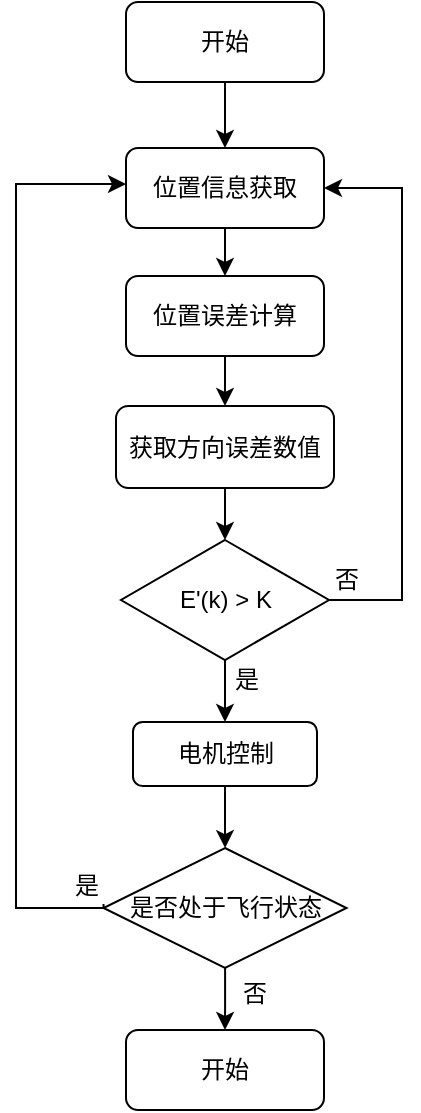 <mxfile version="21.2.9" type="github">
  <diagram name="第 1 页" id="9OrJIm6wF2TV6QOECNAh">
    <mxGraphModel dx="1502" dy="575" grid="0" gridSize="10" guides="1" tooltips="1" connect="1" arrows="1" fold="1" page="1" pageScale="1" pageWidth="827" pageHeight="1169" math="0" shadow="0">
      <root>
        <mxCell id="0" />
        <mxCell id="1" parent="0" />
        <mxCell id="SBV5XQA6pVJFltZDel4b-3" value="" style="edgeStyle=orthogonalEdgeStyle;rounded=0;orthogonalLoop=1;jettySize=auto;html=1;" parent="1" source="SBV5XQA6pVJFltZDel4b-1" target="SBV5XQA6pVJFltZDel4b-2" edge="1">
          <mxGeometry relative="1" as="geometry" />
        </mxCell>
        <mxCell id="SBV5XQA6pVJFltZDel4b-1" value="开始" style="rounded=1;whiteSpace=wrap;html=1;" parent="1" vertex="1">
          <mxGeometry x="391" y="99" width="99" height="40" as="geometry" />
        </mxCell>
        <mxCell id="SBV5XQA6pVJFltZDel4b-5" value="" style="edgeStyle=orthogonalEdgeStyle;rounded=0;orthogonalLoop=1;jettySize=auto;html=1;" parent="1" source="SBV5XQA6pVJFltZDel4b-2" target="SBV5XQA6pVJFltZDel4b-4" edge="1">
          <mxGeometry relative="1" as="geometry" />
        </mxCell>
        <mxCell id="SBV5XQA6pVJFltZDel4b-2" value="位置信息获取" style="rounded=1;whiteSpace=wrap;html=1;" parent="1" vertex="1">
          <mxGeometry x="391" y="172" width="99" height="40" as="geometry" />
        </mxCell>
        <mxCell id="SBV5XQA6pVJFltZDel4b-7" value="" style="edgeStyle=orthogonalEdgeStyle;rounded=0;orthogonalLoop=1;jettySize=auto;html=1;" parent="1" source="SBV5XQA6pVJFltZDel4b-4" target="SBV5XQA6pVJFltZDel4b-6" edge="1">
          <mxGeometry relative="1" as="geometry" />
        </mxCell>
        <mxCell id="SBV5XQA6pVJFltZDel4b-4" value="位置误差计算" style="rounded=1;whiteSpace=wrap;html=1;" parent="1" vertex="1">
          <mxGeometry x="391" y="236" width="99" height="40" as="geometry" />
        </mxCell>
        <mxCell id="SBV5XQA6pVJFltZDel4b-11" value="" style="edgeStyle=orthogonalEdgeStyle;rounded=0;orthogonalLoop=1;jettySize=auto;html=1;" parent="1" source="SBV5XQA6pVJFltZDel4b-6" target="SBV5XQA6pVJFltZDel4b-9" edge="1">
          <mxGeometry relative="1" as="geometry" />
        </mxCell>
        <mxCell id="SBV5XQA6pVJFltZDel4b-6" value="获取方向误差数值" style="rounded=1;whiteSpace=wrap;html=1;" parent="1" vertex="1">
          <mxGeometry x="386" y="301" width="109" height="41" as="geometry" />
        </mxCell>
        <mxCell id="SBV5XQA6pVJFltZDel4b-16" style="edgeStyle=orthogonalEdgeStyle;rounded=0;orthogonalLoop=1;jettySize=auto;html=1;entryX=0;entryY=0.5;entryDx=0;entryDy=0;exitX=0;exitY=0.5;exitDx=0;exitDy=0;" parent="1" edge="1">
          <mxGeometry relative="1" as="geometry">
            <Array as="points">
              <mxPoint x="380" y="552" />
              <mxPoint x="336" y="552" />
              <mxPoint x="336" y="190" />
            </Array>
            <mxPoint x="379.75" y="550" as="sourcePoint" />
            <mxPoint x="391" y="190" as="targetPoint" />
          </mxGeometry>
        </mxCell>
        <mxCell id="DGgsa4FUQ2B63h-2KdZ5-2" value="" style="edgeStyle=orthogonalEdgeStyle;rounded=0;orthogonalLoop=1;jettySize=auto;html=1;" edge="1" parent="1" source="SBV5XQA6pVJFltZDel4b-8" target="DGgsa4FUQ2B63h-2KdZ5-1">
          <mxGeometry relative="1" as="geometry" />
        </mxCell>
        <mxCell id="SBV5XQA6pVJFltZDel4b-8" value="电机控制" style="rounded=1;whiteSpace=wrap;html=1;" parent="1" vertex="1">
          <mxGeometry x="394.5" y="459" width="92" height="32" as="geometry" />
        </mxCell>
        <mxCell id="SBV5XQA6pVJFltZDel4b-12" value="" style="edgeStyle=orthogonalEdgeStyle;rounded=0;orthogonalLoop=1;jettySize=auto;html=1;" parent="1" source="SBV5XQA6pVJFltZDel4b-9" target="SBV5XQA6pVJFltZDel4b-8" edge="1">
          <mxGeometry relative="1" as="geometry" />
        </mxCell>
        <mxCell id="SBV5XQA6pVJFltZDel4b-13" style="edgeStyle=orthogonalEdgeStyle;rounded=0;orthogonalLoop=1;jettySize=auto;html=1;entryX=1;entryY=0.5;entryDx=0;entryDy=0;" parent="1" source="SBV5XQA6pVJFltZDel4b-9" target="SBV5XQA6pVJFltZDel4b-2" edge="1">
          <mxGeometry relative="1" as="geometry">
            <Array as="points">
              <mxPoint x="529" y="398" />
              <mxPoint x="529" y="192" />
            </Array>
          </mxGeometry>
        </mxCell>
        <mxCell id="SBV5XQA6pVJFltZDel4b-9" value="E&#39;(k) &amp;gt; K" style="rhombus;whiteSpace=wrap;html=1;" parent="1" vertex="1">
          <mxGeometry x="388.5" y="368" width="104" height="60" as="geometry" />
        </mxCell>
        <mxCell id="SBV5XQA6pVJFltZDel4b-14" value="否" style="text;html=1;align=center;verticalAlign=middle;resizable=0;points=[];autosize=1;strokeColor=none;fillColor=none;" parent="1" vertex="1">
          <mxGeometry x="486" y="375" width="30" height="26" as="geometry" />
        </mxCell>
        <mxCell id="SBV5XQA6pVJFltZDel4b-15" value="是" style="text;html=1;align=center;verticalAlign=middle;resizable=0;points=[];autosize=1;strokeColor=none;fillColor=none;" parent="1" vertex="1">
          <mxGeometry x="436" y="425" width="30" height="26" as="geometry" />
        </mxCell>
        <mxCell id="DGgsa4FUQ2B63h-2KdZ5-5" value="" style="edgeStyle=orthogonalEdgeStyle;rounded=0;orthogonalLoop=1;jettySize=auto;html=1;" edge="1" parent="1" source="DGgsa4FUQ2B63h-2KdZ5-1" target="DGgsa4FUQ2B63h-2KdZ5-3">
          <mxGeometry relative="1" as="geometry" />
        </mxCell>
        <mxCell id="DGgsa4FUQ2B63h-2KdZ5-1" value="是否处于飞行状态" style="rhombus;whiteSpace=wrap;html=1;" vertex="1" parent="1">
          <mxGeometry x="379.75" y="522" width="121.5" height="60" as="geometry" />
        </mxCell>
        <mxCell id="DGgsa4FUQ2B63h-2KdZ5-3" value="开始" style="rounded=1;whiteSpace=wrap;html=1;" vertex="1" parent="1">
          <mxGeometry x="391" y="613" width="99" height="40" as="geometry" />
        </mxCell>
        <mxCell id="DGgsa4FUQ2B63h-2KdZ5-4" value="是" style="text;html=1;align=center;verticalAlign=middle;resizable=0;points=[];autosize=1;strokeColor=none;fillColor=none;" vertex="1" parent="1">
          <mxGeometry x="356" y="528" width="30" height="26" as="geometry" />
        </mxCell>
        <mxCell id="DGgsa4FUQ2B63h-2KdZ5-6" value="否" style="text;html=1;align=center;verticalAlign=middle;resizable=0;points=[];autosize=1;strokeColor=none;fillColor=none;" vertex="1" parent="1">
          <mxGeometry x="440" y="582" width="30" height="26" as="geometry" />
        </mxCell>
      </root>
    </mxGraphModel>
  </diagram>
</mxfile>
